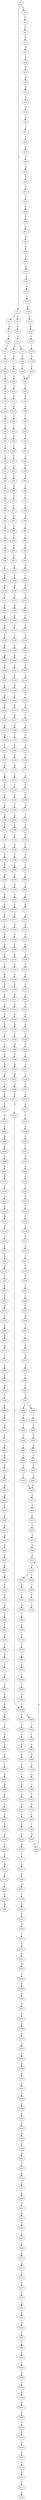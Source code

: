 strict digraph  {
	S0 -> S1 [ label = A ];
	S0 -> S2 [ label = C ];
	S1 -> S3 [ label = G ];
	S1 -> S4 [ label = T ];
	S2 -> S5 [ label = C ];
	S3 -> S6 [ label = C ];
	S4 -> S7 [ label = A ];
	S5 -> S8 [ label = A ];
	S6 -> S9 [ label = A ];
	S7 -> S10 [ label = T ];
	S8 -> S11 [ label = G ];
	S9 -> S12 [ label = T ];
	S9 -> S13 [ label = G ];
	S10 -> S14 [ label = T ];
	S11 -> S15 [ label = G ];
	S12 -> S16 [ label = T ];
	S13 -> S17 [ label = C ];
	S14 -> S18 [ label = T ];
	S15 -> S19 [ label = T ];
	S16 -> S20 [ label = T ];
	S17 -> S21 [ label = T ];
	S18 -> S22 [ label = A ];
	S19 -> S23 [ label = C ];
	S20 -> S24 [ label = G ];
	S21 -> S25 [ label = A ];
	S22 -> S26 [ label = T ];
	S23 -> S27 [ label = G ];
	S24 -> S28 [ label = T ];
	S25 -> S29 [ label = A ];
	S26 -> S30 [ label = G ];
	S27 -> S31 [ label = T ];
	S28 -> S32 [ label = C ];
	S29 -> S33 [ label = A ];
	S30 -> S34 [ label = T ];
	S31 -> S35 [ label = A ];
	S32 -> S36 [ label = G ];
	S33 -> S37 [ label = A ];
	S34 -> S38 [ label = G ];
	S35 -> S39 [ label = G ];
	S36 -> S40 [ label = T ];
	S37 -> S41 [ label = C ];
	S38 -> S42 [ label = A ];
	S39 -> S43 [ label = T ];
	S40 -> S44 [ label = C ];
	S41 -> S45 [ label = C ];
	S42 -> S46 [ label = C ];
	S43 -> S47 [ label = C ];
	S44 -> S48 [ label = T ];
	S45 -> S49 [ label = G ];
	S46 -> S50 [ label = A ];
	S47 -> S51 [ label = T ];
	S48 -> S52 [ label = T ];
	S49 -> S53 [ label = C ];
	S50 -> S54 [ label = C ];
	S51 -> S55 [ label = T ];
	S52 -> S56 [ label = A ];
	S53 -> S57 [ label = T ];
	S54 -> S58 [ label = T ];
	S55 -> S59 [ label = C ];
	S56 -> S60 [ label = C ];
	S57 -> S61 [ label = C ];
	S58 -> S62 [ label = G ];
	S59 -> S63 [ label = G ];
	S60 -> S64 [ label = A ];
	S61 -> S65 [ label = G ];
	S62 -> S66 [ label = A ];
	S63 -> S67 [ label = T ];
	S64 -> S68 [ label = C ];
	S65 -> S69 [ label = A ];
	S66 -> S70 [ label = A ];
	S67 -> S71 [ label = T ];
	S68 -> S72 [ label = G ];
	S69 -> S73 [ label = A ];
	S70 -> S74 [ label = G ];
	S71 -> S75 [ label = G ];
	S72 -> S76 [ label = A ];
	S73 -> S77 [ label = G ];
	S74 -> S78 [ label = C ];
	S75 -> S79 [ label = C ];
	S76 -> S80 [ label = C ];
	S77 -> S81 [ label = A ];
	S78 -> S82 [ label = A ];
	S79 -> S83 [ label = C ];
	S80 -> S84 [ label = C ];
	S81 -> S85 [ label = G ];
	S82 -> S86 [ label = A ];
	S83 -> S87 [ label = G ];
	S84 -> S88 [ label = C ];
	S85 -> S89 [ label = C ];
	S86 -> S90 [ label = C ];
	S87 -> S91 [ label = A ];
	S88 -> S92 [ label = C ];
	S89 -> S93 [ label = C ];
	S90 -> S94 [ label = A ];
	S91 -> S95 [ label = C ];
	S92 -> S96 [ label = A ];
	S93 -> S97 [ label = G ];
	S94 -> S98 [ label = G ];
	S95 -> S99 [ label = G ];
	S96 -> S100 [ label = A ];
	S97 -> S101 [ label = G ];
	S98 -> S102 [ label = A ];
	S99 -> S103 [ label = T ];
	S100 -> S104 [ label = C ];
	S101 -> S105 [ label = T ];
	S102 -> S106 [ label = A ];
	S103 -> S107 [ label = A ];
	S104 -> S108 [ label = C ];
	S105 -> S109 [ label = C ];
	S106 -> S110 [ label = G ];
	S107 -> S111 [ label = A ];
	S108 -> S112 [ label = T ];
	S109 -> S113 [ label = G ];
	S110 -> S114 [ label = A ];
	S111 -> S115 [ label = C ];
	S112 -> S116 [ label = C ];
	S113 -> S117 [ label = A ];
	S114 -> S118 [ label = A ];
	S115 -> S119 [ label = A ];
	S116 -> S120 [ label = T ];
	S117 -> S121 [ label = G ];
	S118 -> S122 [ label = A ];
	S119 -> S123 [ label = G ];
	S120 -> S124 [ label = A ];
	S121 -> S125 [ label = G ];
	S122 -> S126 [ label = G ];
	S123 -> S127 [ label = C ];
	S124 -> S128 [ label = A ];
	S125 -> S129 [ label = G ];
	S126 -> S130 [ label = A ];
	S127 -> S131 [ label = A ];
	S128 -> S132 [ label = C ];
	S129 -> S133 [ label = C ];
	S130 -> S134 [ label = G ];
	S131 -> S135 [ label = T ];
	S132 -> S136 [ label = C ];
	S133 -> S137 [ label = A ];
	S134 -> S138 [ label = G ];
	S135 -> S139 [ label = T ];
	S136 -> S140 [ label = C ];
	S137 -> S141 [ label = C ];
	S138 -> S142 [ label = C ];
	S139 -> S143 [ label = T ];
	S140 -> S144 [ label = A ];
	S141 -> S145 [ label = T ];
	S142 -> S146 [ label = T ];
	S143 -> S24 [ label = G ];
	S144 -> S147 [ label = A ];
	S145 -> S148 [ label = G ];
	S146 -> S149 [ label = C ];
	S147 -> S150 [ label = C ];
	S148 -> S151 [ label = T ];
	S149 -> S152 [ label = A ];
	S150 -> S153 [ label = A ];
	S151 -> S154 [ label = G ];
	S152 -> S155 [ label = G ];
	S153 -> S156 [ label = T ];
	S154 -> S157 [ label = G ];
	S155 -> S158 [ label = A ];
	S156 -> S159 [ label = T ];
	S157 -> S160 [ label = C ];
	S158 -> S161 [ label = A ];
	S159 -> S162 [ label = G ];
	S160 -> S163 [ label = C ];
	S161 -> S164 [ label = A ];
	S162 -> S165 [ label = T ];
	S163 -> S166 [ label = C ];
	S164 -> S167 [ label = C ];
	S165 -> S168 [ label = A ];
	S166 -> S169 [ label = T ];
	S167 -> S170 [ label = A ];
	S168 -> S171 [ label = C ];
	S169 -> S172 [ label = G ];
	S170 -> S173 [ label = G ];
	S171 -> S174 [ label = A ];
	S172 -> S175 [ label = C ];
	S173 -> S176 [ label = T ];
	S174 -> S177 [ label = C ];
	S175 -> S178 [ label = G ];
	S176 -> S179 [ label = G ];
	S177 -> S180 [ label = C ];
	S178 -> S181 [ label = G ];
	S179 -> S182 [ label = A ];
	S180 -> S183 [ label = A ];
	S181 -> S184 [ label = T ];
	S182 -> S185 [ label = A ];
	S183 -> S186 [ label = T ];
	S184 -> S187 [ label = A ];
	S185 -> S188 [ label = G ];
	S186 -> S189 [ label = T ];
	S187 -> S190 [ label = G ];
	S188 -> S191 [ label = G ];
	S189 -> S192 [ label = C ];
	S190 -> S193 [ label = C ];
	S191 -> S194 [ label = G ];
	S192 -> S195 [ label = C ];
	S193 -> S196 [ label = G ];
	S194 -> S197 [ label = A ];
	S195 -> S198 [ label = A ];
	S196 -> S199 [ label = C ];
	S197 -> S200 [ label = C ];
	S198 -> S201 [ label = C ];
	S199 -> S202 [ label = T ];
	S200 -> S203 [ label = A ];
	S201 -> S204 [ label = C ];
	S202 -> S205 [ label = C ];
	S203 -> S206 [ label = A ];
	S204 -> S207 [ label = A ];
	S205 -> S208 [ label = G ];
	S206 -> S209 [ label = G ];
	S207 -> S210 [ label = A ];
	S208 -> S211 [ label = G ];
	S209 -> S212 [ label = A ];
	S210 -> S213 [ label = C ];
	S211 -> S214 [ label = T ];
	S212 -> S215 [ label = A ];
	S213 -> S216 [ label = A ];
	S214 -> S217 [ label = A ];
	S215 -> S218 [ label = G ];
	S216 -> S219 [ label = A ];
	S217 -> S220 [ label = G ];
	S218 -> S221 [ label = C ];
	S219 -> S222 [ label = G ];
	S220 -> S223 [ label = G ];
	S221 -> S224 [ label = G ];
	S222 -> S225 [ label = G ];
	S223 -> S226 [ label = C ];
	S224 -> S227 [ label = G ];
	S225 -> S228 [ label = T ];
	S226 -> S229 [ label = C ];
	S227 -> S230 [ label = T ];
	S228 -> S231 [ label = T ];
	S229 -> S232 [ label = T ];
	S230 -> S233 [ label = G ];
	S231 -> S234 [ label = A ];
	S232 -> S235 [ label = A ];
	S233 -> S236 [ label = A ];
	S234 -> S237 [ label = T ];
	S235 -> S238 [ label = C ];
	S236 -> S239 [ label = A ];
	S237 -> S240 [ label = T ];
	S238 -> S241 [ label = G ];
	S239 -> S242 [ label = A ];
	S240 -> S243 [ label = G ];
	S241 -> S244 [ label = A ];
	S242 -> S245 [ label = G ];
	S243 -> S246 [ label = G ];
	S244 -> S247 [ label = G ];
	S245 -> S248 [ label = T ];
	S246 -> S249 [ label = A ];
	S247 -> S250 [ label = C ];
	S248 -> S251 [ label = C ];
	S249 -> S252 [ label = G ];
	S250 -> S253 [ label = C ];
	S251 -> S254 [ label = C ];
	S252 -> S255 [ label = T ];
	S253 -> S256 [ label = G ];
	S254 -> S257 [ label = T ];
	S255 -> S258 [ label = T ];
	S256 -> S259 [ label = A ];
	S257 -> S260 [ label = G ];
	S258 -> S261 [ label = G ];
	S259 -> S262 [ label = G ];
	S260 -> S263 [ label = T ];
	S261 -> S264 [ label = A ];
	S262 -> S265 [ label = G ];
	S263 -> S266 [ label = G ];
	S264 -> S267 [ label = A ];
	S265 -> S268 [ label = T ];
	S266 -> S269 [ label = A ];
	S267 -> S270 [ label = A ];
	S268 -> S271 [ label = T ];
	S269 -> S272 [ label = G ];
	S270 -> S273 [ label = A ];
	S271 -> S274 [ label = G ];
	S272 -> S275 [ label = T ];
	S273 -> S276 [ label = G ];
	S274 -> S277 [ label = T ];
	S275 -> S278 [ label = G ];
	S276 -> S279 [ label = A ];
	S277 -> S280 [ label = G ];
	S277 -> S281 [ label = T ];
	S278 -> S282 [ label = A ];
	S279 -> S283 [ label = T ];
	S280 -> S284 [ label = T ];
	S281 -> S285 [ label = G ];
	S282 -> S286 [ label = G ];
	S283 -> S287 [ label = C ];
	S284 -> S288 [ label = T ];
	S285 -> S289 [ label = A ];
	S286 -> S290 [ label = G ];
	S287 -> S291 [ label = C ];
	S288 -> S292 [ label = C ];
	S289 -> S293 [ label = A ];
	S290 -> S294 [ label = C ];
	S291 -> S295 [ label = C ];
	S292 -> S296 [ label = A ];
	S293 -> S297 [ label = C ];
	S294 -> S298 [ label = G ];
	S295 -> S299 [ label = C ];
	S296 -> S300 [ label = A ];
	S297 -> S301 [ label = A ];
	S298 -> S302 [ label = T ];
	S299 -> S303 [ label = C ];
	S300 -> S304 [ label = G ];
	S301 -> S305 [ label = C ];
	S302 -> S306 [ label = C ];
	S303 -> S307 [ label = G ];
	S304 -> S308 [ label = G ];
	S305 -> S309 [ label = G ];
	S306 -> S310 [ label = A ];
	S307 -> S311 [ label = T ];
	S308 -> S312 [ label = T ];
	S309 -> S313 [ label = G ];
	S310 -> S314 [ label = A ];
	S311 -> S315 [ label = C ];
	S312 -> S316 [ label = T ];
	S313 -> S317 [ label = T ];
	S314 -> S318 [ label = A ];
	S315 -> S319 [ label = G ];
	S316 -> S320 [ label = C ];
	S317 -> S321 [ label = C ];
	S318 -> S322 [ label = G ];
	S319 -> S323 [ label = G ];
	S320 -> S324 [ label = T ];
	S321 -> S325 [ label = C ];
	S322 -> S326 [ label = A ];
	S323 -> S327 [ label = G ];
	S324 -> S328 [ label = G ];
	S325 -> S329 [ label = C ];
	S326 -> S330 [ label = G ];
	S327 -> S331 [ label = T ];
	S328 -> S332 [ label = G ];
	S329 -> S333 [ label = G ];
	S330 -> S334 [ label = C ];
	S331 -> S335 [ label = T ];
	S332 -> S336 [ label = T ];
	S333 -> S337 [ label = T ];
	S334 -> S338 [ label = A ];
	S335 -> S339 [ label = T ];
	S336 -> S340 [ label = T ];
	S337 -> S341 [ label = C ];
	S338 -> S342 [ label = T ];
	S339 -> S343 [ label = T ];
	S340 -> S344 [ label = T ];
	S340 -> S345 [ label = G ];
	S341 -> S346 [ label = C ];
	S342 -> S347 [ label = G ];
	S343 -> S348 [ label = A ];
	S344 -> S349 [ label = T ];
	S345 -> S350 [ label = A ];
	S346 -> S351 [ label = G ];
	S347 -> S352 [ label = G ];
	S348 -> S353 [ label = T ];
	S349 -> S354 [ label = C ];
	S350 -> S355 [ label = T ];
	S351 -> S356 [ label = C ];
	S352 -> S357 [ label = C ];
	S353 -> S358 [ label = G ];
	S354 -> S359 [ label = T ];
	S355 -> S360 [ label = A ];
	S356 -> S361 [ label = C ];
	S357 -> S362 [ label = T ];
	S358 -> S363 [ label = T ];
	S360 -> S364 [ label = A ];
	S361 -> S365 [ label = G ];
	S362 -> S366 [ label = T ];
	S363 -> S367 [ label = T ];
	S364 -> S368 [ label = G ];
	S365 -> S369 [ label = G ];
	S366 -> S370 [ label = G ];
	S367 -> S371 [ label = C ];
	S368 -> S372 [ label = G ];
	S369 -> S373 [ label = C ];
	S370 -> S374 [ label = A ];
	S371 -> S375 [ label = G ];
	S372 -> S376 [ label = A ];
	S373 -> S377 [ label = A ];
	S374 -> S378 [ label = C ];
	S375 -> S379 [ label = G ];
	S376 -> S380 [ label = G ];
	S377 -> S381 [ label = C ];
	S378 -> S382 [ label = T ];
	S379 -> S383 [ label = T ];
	S380 -> S384 [ label = G ];
	S381 -> S385 [ label = G ];
	S382 -> S386 [ label = C ];
	S383 -> S387 [ label = T ];
	S384 -> S388 [ label = T ];
	S385 -> S389 [ label = G ];
	S386 -> S390 [ label = G ];
	S387 -> S391 [ label = T ];
	S388 -> S392 [ label = T ];
	S389 -> S393 [ label = C ];
	S390 -> S394 [ label = A ];
	S391 -> S395 [ label = C ];
	S391 -> S396 [ label = T ];
	S392 -> S397 [ label = G ];
	S393 -> S398 [ label = C ];
	S394 -> S399 [ label = T ];
	S395 -> S400 [ label = T ];
	S396 -> S401 [ label = T ];
	S397 -> S277 [ label = T ];
	S398 -> S402 [ label = G ];
	S399 -> S403 [ label = G ];
	S400 -> S404 [ label = T ];
	S401 -> S405 [ label = T ];
	S402 -> S406 [ label = C ];
	S403 -> S407 [ label = G ];
	S404 -> S408 [ label = C ];
	S405 -> S409 [ label = C ];
	S406 -> S410 [ label = C ];
	S407 -> S411 [ label = T ];
	S408 -> S412 [ label = T ];
	S409 -> S413 [ label = T ];
	S410 -> S414 [ label = A ];
	S411 -> S415 [ label = A ];
	S412 -> S416 [ label = C ];
	S413 -> S417 [ label = C ];
	S414 -> S418 [ label = C ];
	S415 -> S419 [ label = C ];
	S416 -> S420 [ label = A ];
	S417 -> S421 [ label = A ];
	S418 -> S422 [ label = C ];
	S419 -> S423 [ label = T ];
	S420 -> S424 [ label = C ];
	S421 -> S425 [ label = C ];
	S422 -> S426 [ label = C ];
	S423 -> S427 [ label = T ];
	S424 -> S428 [ label = G ];
	S425 -> S428 [ label = G ];
	S426 -> S429 [ label = G ];
	S427 -> S430 [ label = G ];
	S428 -> S431 [ label = T ];
	S429 -> S432 [ label = C ];
	S430 -> S433 [ label = G ];
	S431 -> S434 [ label = T ];
	S432 -> S435 [ label = T ];
	S433 -> S436 [ label = T ];
	S434 -> S437 [ label = C ];
	S435 -> S438 [ label = C ];
	S436 -> S439 [ label = A ];
	S437 -> S440 [ label = T ];
	S438 -> S441 [ label = C ];
	S439 -> S442 [ label = A ];
	S440 -> S443 [ label = G ];
	S441 -> S444 [ label = C ];
	S442 -> S445 [ label = A ];
	S443 -> S446 [ label = G ];
	S444 -> S447 [ label = G ];
	S445 -> S448 [ label = A ];
	S446 -> S336 [ label = T ];
	S447 -> S449 [ label = C ];
	S448 -> S450 [ label = G ];
	S449 -> S451 [ label = A ];
	S450 -> S452 [ label = A ];
	S451 -> S453 [ label = T ];
	S452 -> S454 [ label = A ];
	S453 -> S455 [ label = C ];
	S454 -> S456 [ label = C ];
	S455 -> S457 [ label = C ];
	S456 -> S458 [ label = C ];
	S457 -> S459 [ label = G ];
	S458 -> S460 [ label = A ];
	S459 -> S461 [ label = A ];
	S460 -> S462 [ label = C ];
	S461 -> S463 [ label = G ];
	S462 -> S464 [ label = C ];
	S463 -> S465 [ label = C ];
	S464 -> S466 [ label = A ];
	S465 -> S467 [ label = G ];
	S466 -> S468 [ label = C ];
	S467 -> S469 [ label = T ];
	S468 -> S470 [ label = T ];
	S469 -> S471 [ label = C ];
	S470 -> S472 [ label = T ];
	S471 -> S473 [ label = G ];
	S472 -> S474 [ label = G ];
	S473 -> S475 [ label = A ];
	S474 -> S476 [ label = A ];
	S475 -> S477 [ label = G ];
	S476 -> S478 [ label = A ];
	S477 -> S479 [ label = C ];
	S478 -> S480 [ label = T ];
	S479 -> S481 [ label = G ];
	S480 -> S482 [ label = A ];
	S481 -> S483 [ label = G ];
	S482 -> S484 [ label = A ];
	S483 -> S485 [ label = A ];
	S484 -> S486 [ label = A ];
	S485 -> S487 [ label = C ];
	S486 -> S488 [ label = T ];
	S487 -> S489 [ label = C ];
	S488 -> S490 [ label = T ];
	S489 -> S491 [ label = T ];
	S490 -> S492 [ label = T ];
	S491 -> S493 [ label = T ];
	S492 -> S494 [ label = A ];
	S493 -> S495 [ label = G ];
	S494 -> S496 [ label = A ];
	S495 -> S497 [ label = C ];
	S496 -> S498 [ label = G ];
	S497 -> S499 [ label = G ];
	S498 -> S500 [ label = T ];
	S499 -> S501 [ label = G ];
	S500 -> S502 [ label = C ];
	S501 -> S503 [ label = C ];
	S502 -> S504 [ label = C ];
	S503 -> S505 [ label = T ];
	S504 -> S506 [ label = A ];
	S505 -> S507 [ label = A ];
	S506 -> S508 [ label = T ];
	S507 -> S509 [ label = G ];
	S508 -> S510 [ label = C ];
	S509 -> S511 [ label = C ];
	S510 -> S512 [ label = G ];
	S511 -> S513 [ label = G ];
	S512 -> S514 [ label = T ];
	S513 -> S515 [ label = G ];
	S514 -> S516 [ label = T ];
	S515 -> S517 [ label = T ];
	S516 -> S518 [ label = A ];
	S517 -> S519 [ label = T ];
	S518 -> S520 [ label = G ];
}
